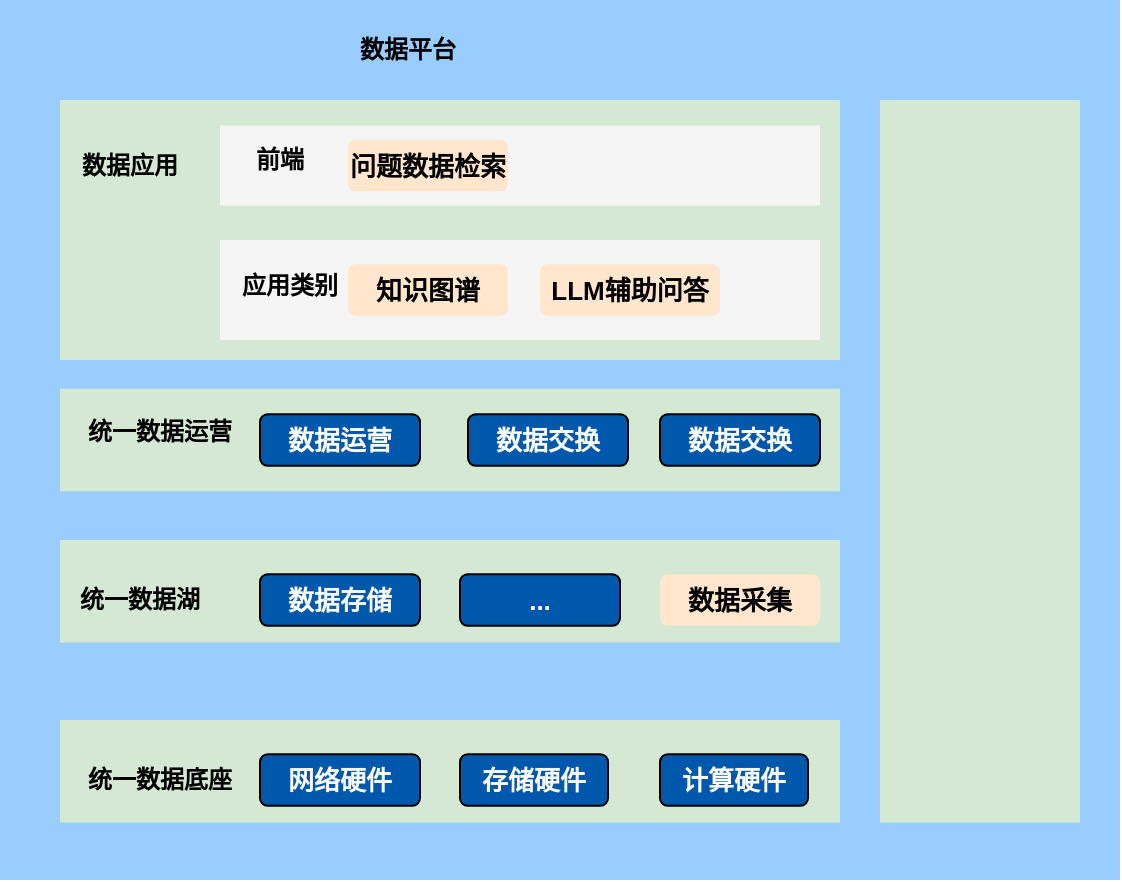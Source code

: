 <mxfile version="25.0.3">
  <diagram name="第 1 页" id="esoSkzXpCoBOoMPdtS_s">
    <mxGraphModel dx="910" dy="490" grid="1" gridSize="10" guides="1" tooltips="1" connect="1" arrows="1" fold="1" page="1" pageScale="1" pageWidth="827" pageHeight="1169" math="0" shadow="0">
      <root>
        <mxCell id="0" />
        <mxCell id="1" parent="0" />
        <mxCell id="Hz8do1xcwLAu2_MjNyLG-2" value="" style="rounded=0;whiteSpace=wrap;html=1;fillColor=#99CCFF;strokeColor=none;" vertex="1" parent="1">
          <mxGeometry x="180" y="200" width="560" height="440" as="geometry" />
        </mxCell>
        <mxCell id="Hz8do1xcwLAu2_MjNyLG-3" value="" style="rounded=0;whiteSpace=wrap;html=1;fillColor=#d5e8d4;strokeColor=none;" vertex="1" parent="1">
          <mxGeometry x="210" y="560" width="390" height="51.29" as="geometry" />
        </mxCell>
        <mxCell id="Hz8do1xcwLAu2_MjNyLG-4" value="数据平台" style="text;html=1;align=center;verticalAlign=middle;whiteSpace=wrap;rounded=0;fontStyle=1" vertex="1" parent="1">
          <mxGeometry x="354" y="210" width="60" height="30" as="geometry" />
        </mxCell>
        <mxCell id="Hz8do1xcwLAu2_MjNyLG-5" value="统一数据底座" style="text;html=1;align=center;verticalAlign=middle;whiteSpace=wrap;rounded=0;fontStyle=1" vertex="1" parent="1">
          <mxGeometry x="210" y="560" width="100" height="60" as="geometry" />
        </mxCell>
        <mxCell id="Hz8do1xcwLAu2_MjNyLG-6" value="" style="rounded=0;whiteSpace=wrap;html=1;fillColor=#d5e8d4;strokeColor=none;" vertex="1" parent="1">
          <mxGeometry x="210" y="470" width="390" height="51.29" as="geometry" />
        </mxCell>
        <mxCell id="Hz8do1xcwLAu2_MjNyLG-7" value="统一数据湖" style="text;html=1;align=center;verticalAlign=middle;whiteSpace=wrap;rounded=0;fontStyle=1" vertex="1" parent="1">
          <mxGeometry x="210" y="470" width="80" height="60" as="geometry" />
        </mxCell>
        <mxCell id="Hz8do1xcwLAu2_MjNyLG-8" value="" style="rounded=0;whiteSpace=wrap;html=1;fillColor=#d5e8d4;strokeColor=none;" vertex="1" parent="1">
          <mxGeometry x="210" y="394.36" width="390" height="51.29" as="geometry" />
        </mxCell>
        <mxCell id="Hz8do1xcwLAu2_MjNyLG-9" value="统一数据运营" style="text;html=1;align=center;verticalAlign=middle;whiteSpace=wrap;rounded=0;fontStyle=1" vertex="1" parent="1">
          <mxGeometry x="220" y="385.65" width="80" height="60" as="geometry" />
        </mxCell>
        <mxCell id="Hz8do1xcwLAu2_MjNyLG-10" value="" style="rounded=0;whiteSpace=wrap;html=1;fillColor=#d5e8d4;strokeColor=none;" vertex="1" parent="1">
          <mxGeometry x="210" y="250" width="390" height="130" as="geometry" />
        </mxCell>
        <mxCell id="Hz8do1xcwLAu2_MjNyLG-11" value="数据应用" style="text;html=1;align=center;verticalAlign=middle;whiteSpace=wrap;rounded=0;fontStyle=1" vertex="1" parent="1">
          <mxGeometry x="220" y="252.79" width="50" height="60" as="geometry" />
        </mxCell>
        <mxCell id="Hz8do1xcwLAu2_MjNyLG-12" value="网络硬件" style="rounded=1;whiteSpace=wrap;html=1;fontStyle=1;fontSize=13;strokeColor=default;fillColor=#0058AC;fontColor=#FFFFFF;" vertex="1" parent="1">
          <mxGeometry x="310" y="577.14" width="80" height="25.72" as="geometry" />
        </mxCell>
        <mxCell id="Hz8do1xcwLAu2_MjNyLG-13" value="存储硬件" style="rounded=1;whiteSpace=wrap;html=1;fontStyle=1;fontSize=13;strokeColor=default;fillColor=#0058AC;fontColor=#FFFFFF;" vertex="1" parent="1">
          <mxGeometry x="410" y="577.14" width="74" height="25.72" as="geometry" />
        </mxCell>
        <mxCell id="Hz8do1xcwLAu2_MjNyLG-14" value="计算硬件" style="rounded=1;whiteSpace=wrap;html=1;fontStyle=1;fontSize=13;strokeColor=default;fillColor=#0058AC;fontColor=#FFFFFF;" vertex="1" parent="1">
          <mxGeometry x="510" y="577.14" width="74" height="25.72" as="geometry" />
        </mxCell>
        <mxCell id="Hz8do1xcwLAu2_MjNyLG-15" value="数据存储" style="rounded=1;whiteSpace=wrap;html=1;fontStyle=1;fontSize=13;strokeColor=default;fillColor=#0058AC;fontColor=#FFFFFF;" vertex="1" parent="1">
          <mxGeometry x="310" y="487.14" width="80" height="25.72" as="geometry" />
        </mxCell>
        <mxCell id="Hz8do1xcwLAu2_MjNyLG-16" value="数据采集" style="rounded=1;whiteSpace=wrap;html=1;fontStyle=1;fontSize=13;strokeColor=none;fillColor=#ffe6cc;" vertex="1" parent="1">
          <mxGeometry x="510" y="487.14" width="80" height="25.72" as="geometry" />
        </mxCell>
        <mxCell id="Hz8do1xcwLAu2_MjNyLG-17" value="..." style="rounded=1;whiteSpace=wrap;html=1;fontStyle=1;fontSize=13;strokeColor=default;fillColor=#0058AC;fontColor=#FFFFFF;" vertex="1" parent="1">
          <mxGeometry x="410" y="487.14" width="80" height="25.72" as="geometry" />
        </mxCell>
        <mxCell id="Hz8do1xcwLAu2_MjNyLG-18" value="数据运营" style="rounded=1;whiteSpace=wrap;html=1;fontStyle=1;fontSize=13;strokeColor=default;fillColor=#0058AC;fontColor=#FFFFFF;" vertex="1" parent="1">
          <mxGeometry x="310" y="407.15" width="80" height="25.72" as="geometry" />
        </mxCell>
        <mxCell id="Hz8do1xcwLAu2_MjNyLG-19" value="数据交换" style="rounded=1;whiteSpace=wrap;html=1;fontStyle=1;fontSize=13;strokeColor=default;fillColor=#0058AC;fontColor=#FFFFFF;" vertex="1" parent="1">
          <mxGeometry x="414" y="407.15" width="80" height="25.72" as="geometry" />
        </mxCell>
        <mxCell id="Hz8do1xcwLAu2_MjNyLG-20" value="数据交换" style="rounded=1;whiteSpace=wrap;html=1;fontStyle=1;fontSize=13;strokeColor=default;fillColor=#0058AC;fontColor=#FFFFFF;" vertex="1" parent="1">
          <mxGeometry x="510" y="407.15" width="80" height="25.72" as="geometry" />
        </mxCell>
        <mxCell id="Hz8do1xcwLAu2_MjNyLG-22" value="" style="rounded=0;whiteSpace=wrap;html=1;fillColor=#f5f5f5;fontColor=#333333;strokeColor=none;" vertex="1" parent="1">
          <mxGeometry x="290" y="262.79" width="300" height="40" as="geometry" />
        </mxCell>
        <mxCell id="Hz8do1xcwLAu2_MjNyLG-23" value="前端" style="text;html=1;align=center;verticalAlign=middle;whiteSpace=wrap;rounded=0;fontStyle=1" vertex="1" parent="1">
          <mxGeometry x="300" y="250.0" width="40" height="60" as="geometry" />
        </mxCell>
        <mxCell id="Hz8do1xcwLAu2_MjNyLG-24" value="问题数据检索" style="rounded=1;whiteSpace=wrap;html=1;fontStyle=1;fontSize=13;strokeColor=none;fillColor=#ffe6cc;" vertex="1" parent="1">
          <mxGeometry x="354" y="269.93" width="80" height="25.72" as="geometry" />
        </mxCell>
        <mxCell id="Hz8do1xcwLAu2_MjNyLG-26" value="" style="rounded=0;whiteSpace=wrap;html=1;fillColor=#f5f5f5;fontColor=#333333;strokeColor=none;" vertex="1" parent="1">
          <mxGeometry x="290" y="320" width="300" height="50" as="geometry" />
        </mxCell>
        <mxCell id="Hz8do1xcwLAu2_MjNyLG-27" value="知识图谱" style="rounded=1;whiteSpace=wrap;html=1;fontStyle=1;fontSize=13;strokeColor=none;fillColor=#ffe6cc;" vertex="1" parent="1">
          <mxGeometry x="354" y="332.14" width="80" height="25.72" as="geometry" />
        </mxCell>
        <mxCell id="Hz8do1xcwLAu2_MjNyLG-28" value="应用类别" style="text;html=1;align=center;verticalAlign=middle;whiteSpace=wrap;rounded=0;fontStyle=1" vertex="1" parent="1">
          <mxGeometry x="300" y="312.79" width="50" height="60" as="geometry" />
        </mxCell>
        <mxCell id="Hz8do1xcwLAu2_MjNyLG-29" value="LLM辅助问答" style="rounded=1;whiteSpace=wrap;html=1;fontStyle=1;fontSize=13;strokeColor=none;fillColor=#ffe6cc;" vertex="1" parent="1">
          <mxGeometry x="450" y="332.14" width="90" height="25.72" as="geometry" />
        </mxCell>
        <mxCell id="Hz8do1xcwLAu2_MjNyLG-30" value="" style="rounded=0;whiteSpace=wrap;html=1;fillColor=#d5e8d4;strokeColor=none;" vertex="1" parent="1">
          <mxGeometry x="620" y="250" width="100" height="361.29" as="geometry" />
        </mxCell>
      </root>
    </mxGraphModel>
  </diagram>
</mxfile>
